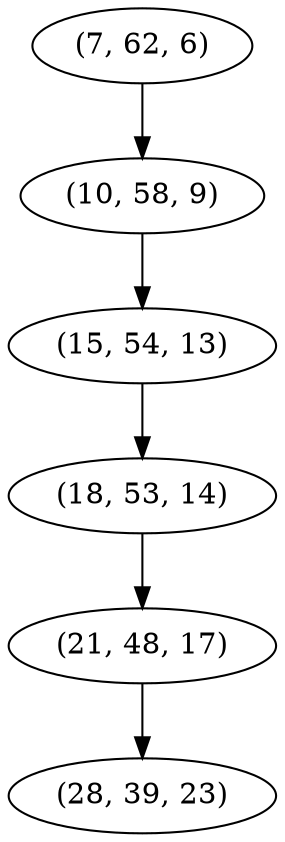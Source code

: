 digraph tree {
    "(7, 62, 6)";
    "(10, 58, 9)";
    "(15, 54, 13)";
    "(18, 53, 14)";
    "(21, 48, 17)";
    "(28, 39, 23)";
    "(7, 62, 6)" -> "(10, 58, 9)";
    "(10, 58, 9)" -> "(15, 54, 13)";
    "(15, 54, 13)" -> "(18, 53, 14)";
    "(18, 53, 14)" -> "(21, 48, 17)";
    "(21, 48, 17)" -> "(28, 39, 23)";
}
